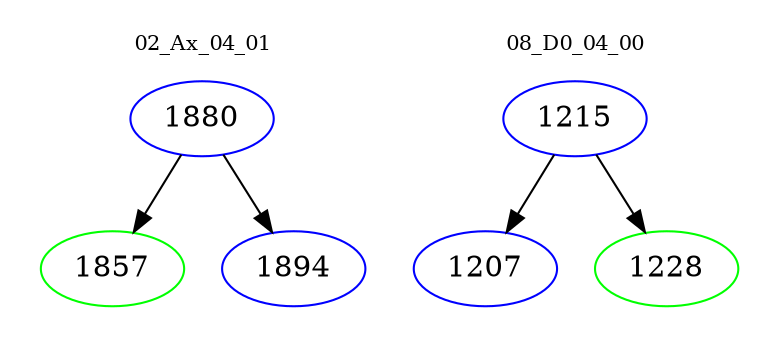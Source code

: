 digraph{
subgraph cluster_0 {
color = white
label = "02_Ax_04_01";
fontsize=10;
T0_1880 [label="1880", color="blue"]
T0_1880 -> T0_1857 [color="black"]
T0_1857 [label="1857", color="green"]
T0_1880 -> T0_1894 [color="black"]
T0_1894 [label="1894", color="blue"]
}
subgraph cluster_1 {
color = white
label = "08_D0_04_00";
fontsize=10;
T1_1215 [label="1215", color="blue"]
T1_1215 -> T1_1207 [color="black"]
T1_1207 [label="1207", color="blue"]
T1_1215 -> T1_1228 [color="black"]
T1_1228 [label="1228", color="green"]
}
}
